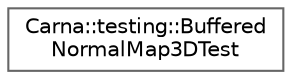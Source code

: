digraph "Graphical Class Hierarchy"
{
 // LATEX_PDF_SIZE
  bgcolor="transparent";
  edge [fontname=Helvetica,fontsize=10,labelfontname=Helvetica,labelfontsize=10];
  node [fontname=Helvetica,fontsize=10,shape=box,height=0.2,width=0.4];
  rankdir="LR";
  Node0 [id="Node000000",label="Carna::testing::Buffered\lNormalMap3DTest",height=0.2,width=0.4,color="grey40", fillcolor="white", style="filled",URL="$classCarna_1_1testing_1_1BufferedNormalMap3DTest.html",tooltip="Unit-tests of the Carna::base::BufferedNormalMap3D class."];
}
